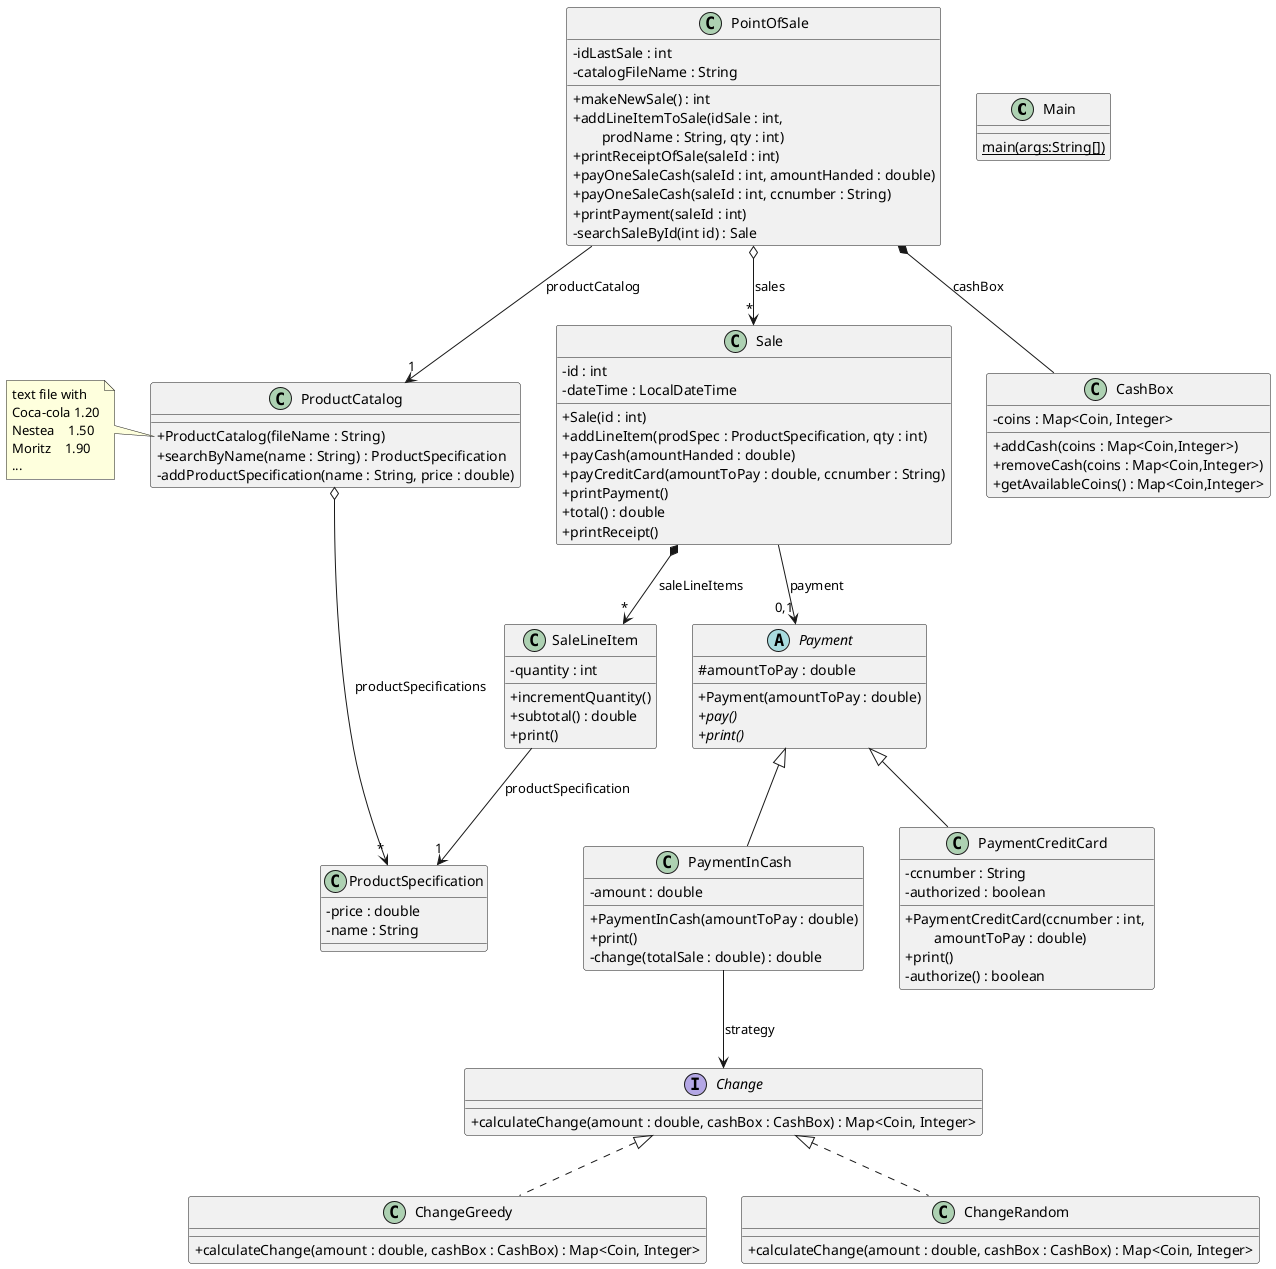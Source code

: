 @startuml
'skin
skinparam classAttributeIconSize 0

class Main {
{static} main(args:String[])
}

class PointOfSale {
- idLastSale : int
- catalogFileName : String
+ makeNewSale() : int
+ addLineItemToSale(idSale : int, \n\tprodName : String, qty : int)
+ printReceiptOfSale(saleId : int)
+ payOneSaleCash(saleId : int, amountHanded : double)
+ payOneSaleCash(saleId : int, ccnumber : String)
+ printPayment(saleId : int)
- searchSaleById(int id) : Sale
}

class ProductCatalog {
+ ProductCatalog(fileName : String)
+ searchByName(name : String) : ProductSpecification
- addProductSpecification(name : String, price : double)
}

note left of ProductCatalog::ProductCatalog {
text file with
Coca-cola 1.20
Nestea    1.50
Moritz    1.90
...
}

class ProductSpecification {
- price : double
- name : String
}

class Sale {
- id : int
- dateTime : LocalDateTime
+ Sale(id : int)
+ addLineItem(prodSpec : ProductSpecification, qty : int)
+ payCash(amountHanded : double)
+ payCreditCard(amountToPay : double, ccnumber : String)
+ printPayment()
+ total() : double
+ printReceipt()
}

class SaleLineItem {
- quantity : int
+ incrementQuantity()
+ subtotal() : double
+ print()
}

abstract class Payment {
  # amountToPay : double
  + Payment(amountToPay : double)
  + {abstract} pay()
  + {abstract} print()
}

class PaymentInCash extends Payment {
  - amount : double
  + PaymentInCash(amountToPay : double)
  + print()
  - change(totalSale : double) : double
}

Sale --> "0,1" Payment : payment

class PaymentCreditCard extends Payment {
  - ccnumber : String
  - authorized : boolean
  + PaymentCreditCard(ccnumber : int, \n\tamountToPay : double)
  + print()
  - authorize() : boolean
}

PointOfSale o--> "*" Sale : sales
Sale *--> "*" SaleLineItem : saleLineItems
SaleLineItem --> "1" ProductSpecification : productSpecification
PointOfSale --> "1" ProductCatalog : productCatalog
ProductCatalog o--> "*" ProductSpecification : productSpecifications

' ---- NUEVAS CLASES ----
interface Change {
  + calculateChange(amount : double, cashBox : CashBox) : Map<Coin, Integer>
}

class ChangeGreedy {
  + calculateChange(amount : double, cashBox : CashBox) : Map<Coin, Integer>
}

class ChangeRandom {
  + calculateChange(amount : double, cashBox : CashBox) : Map<Coin, Integer>
}

class CashBox {
  - coins : Map<Coin, Integer>
  + addCash(coins : Map<Coin,Integer>)
  + removeCash(coins : Map<Coin,Integer>)
  + getAvailableCoins() : Map<Coin,Integer>
}

Change <|.. ChangeGreedy
Change <|.. ChangeRandom

PaymentInCash --> Change : strategy
PointOfSale *-- CashBox : cashBox

@enduml
